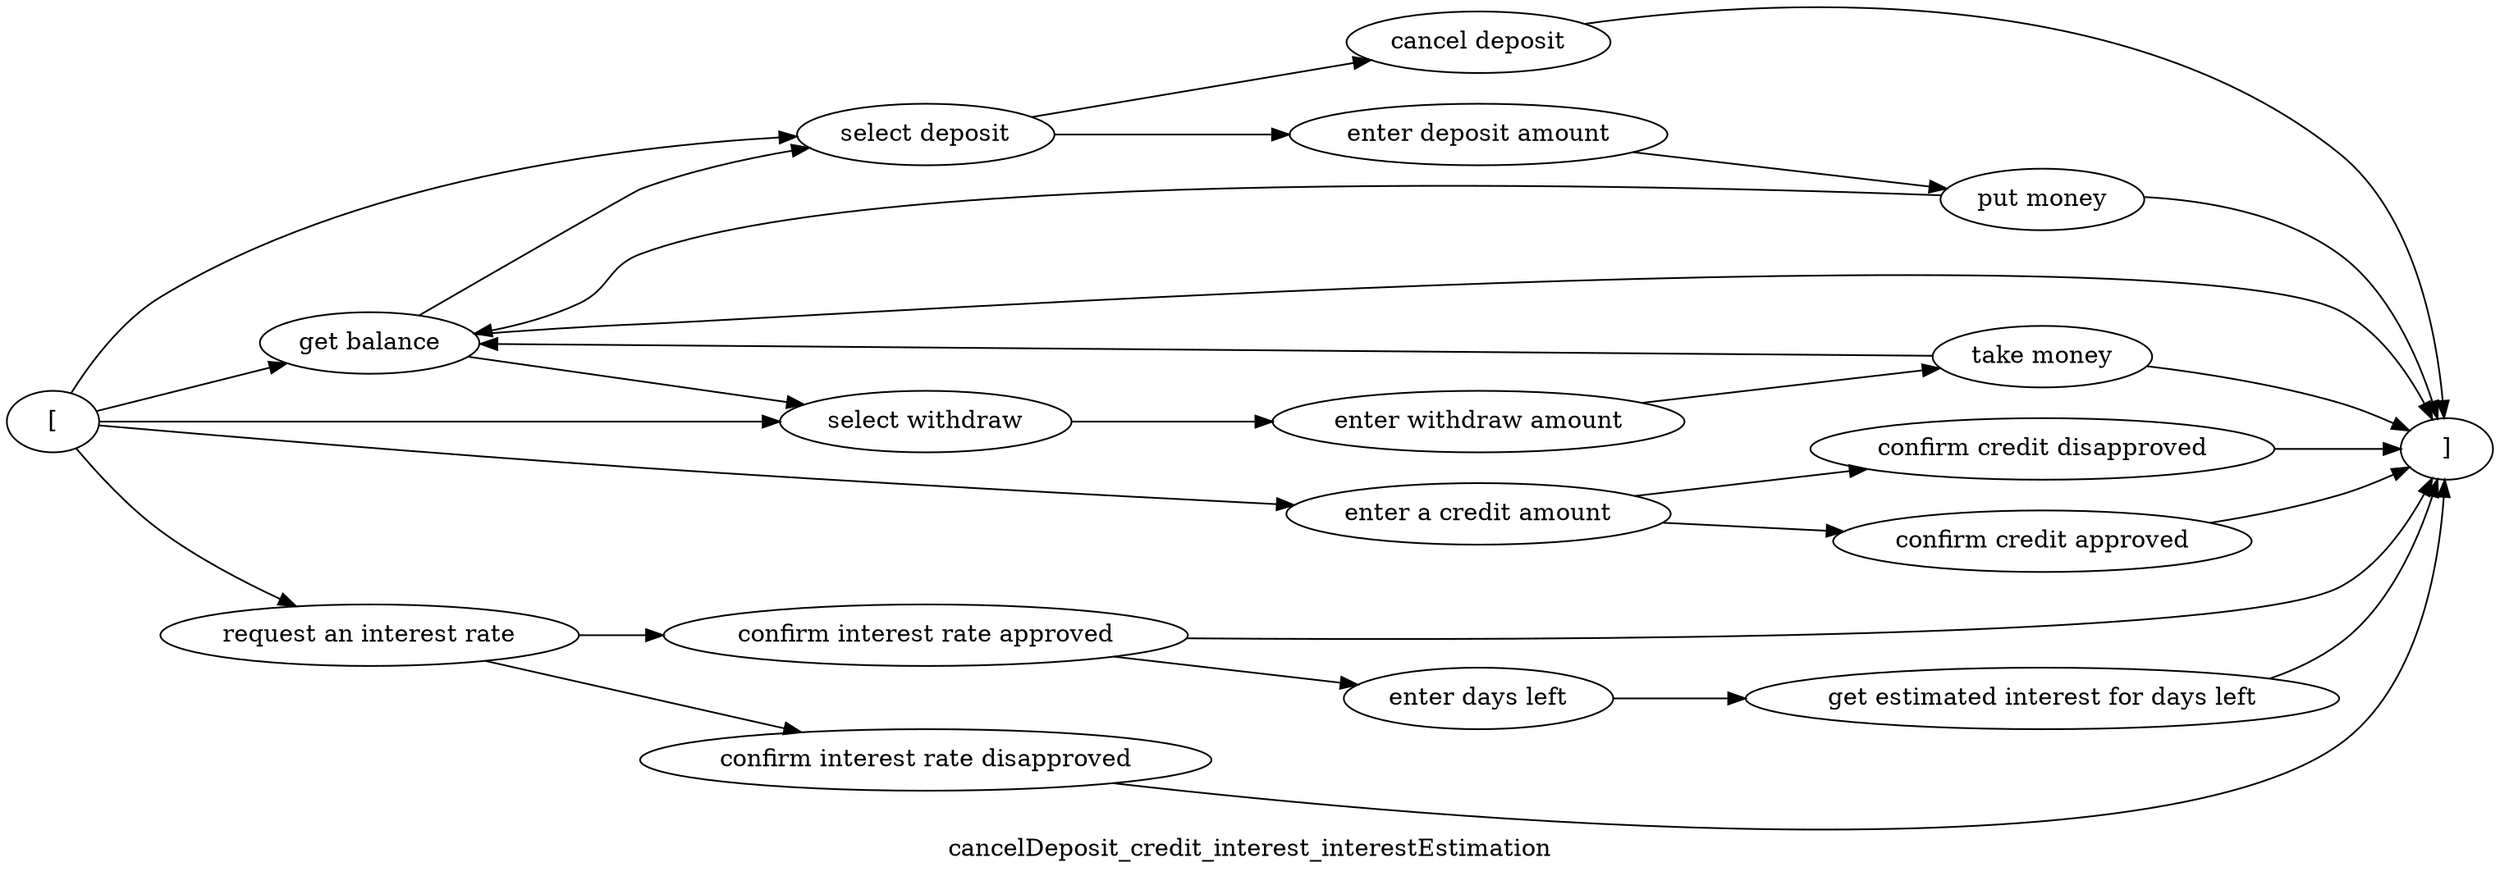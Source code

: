 digraph G {
rankdir = LR
label = "cancelDeposit_credit_interest_interestEstimation";
esg29_vertex2 -> esg29_vertex1;
esg29_vertex0 -> esg29_vertex2;
esg29_vertex2 -> esg29_vertex3;
esg29_vertex0 -> esg29_vertex3;
esg29_vertex3 -> esg29_vertex4;
esg29_vertex4 -> esg29_vertex5;
esg29_vertex5 -> esg29_vertex1;
esg29_vertex5 -> esg29_vertex2;
esg29_vertex2 -> esg29_vertex6;
esg29_vertex0 -> esg29_vertex6;
esg29_vertex6 -> esg29_vertex7;
esg29_vertex7 -> esg29_vertex8;
esg29_vertex8 -> esg29_vertex1;
esg29_vertex8 -> esg29_vertex2;
esg29_vertex3 -> esg29_vertex9;
esg29_vertex9 -> esg29_vertex1;
esg29_vertex0 -> esg29_vertex10;
esg29_vertex11 -> esg29_vertex1;
esg29_vertex10 -> esg29_vertex11;
esg29_vertex10 -> esg29_vertex12;
esg29_vertex12 -> esg29_vertex1;
esg29_vertex0 -> esg29_vertex13;
esg29_vertex14 -> esg29_vertex1;
esg29_vertex13 -> esg29_vertex14;
esg29_vertex13 -> esg29_vertex15;
esg29_vertex15 -> esg29_vertex1;
esg29_vertex14 -> esg29_vertex16;
esg29_vertex16 -> esg29_vertex17;
esg29_vertex17 -> esg29_vertex1;
esg29_vertex2 [label = "get balance"]
esg29_vertex1 [label = "]"]
esg29_vertex0 [label = "["]
esg29_vertex3 [label = "select deposit"]
esg29_vertex4 [label = "enter deposit amount"]
esg29_vertex5 [label = "put money"]
esg29_vertex6 [label = "select withdraw"]
esg29_vertex7 [label = "enter withdraw amount"]
esg29_vertex8 [label = "take money"]
esg29_vertex9 [label = "cancel deposit"]
esg29_vertex10 [label = "enter a credit amount"]
esg29_vertex11 [label = "confirm credit approved"]
esg29_vertex12 [label = "confirm credit disapproved"]
esg29_vertex13 [label = "request an interest rate"]
esg29_vertex14 [label = "confirm interest rate approved"]
esg29_vertex15 [label = "confirm interest rate disapproved"]
esg29_vertex16 [label = "enter days left"]
esg29_vertex17 [label = "get estimated interest for days left"]
}
